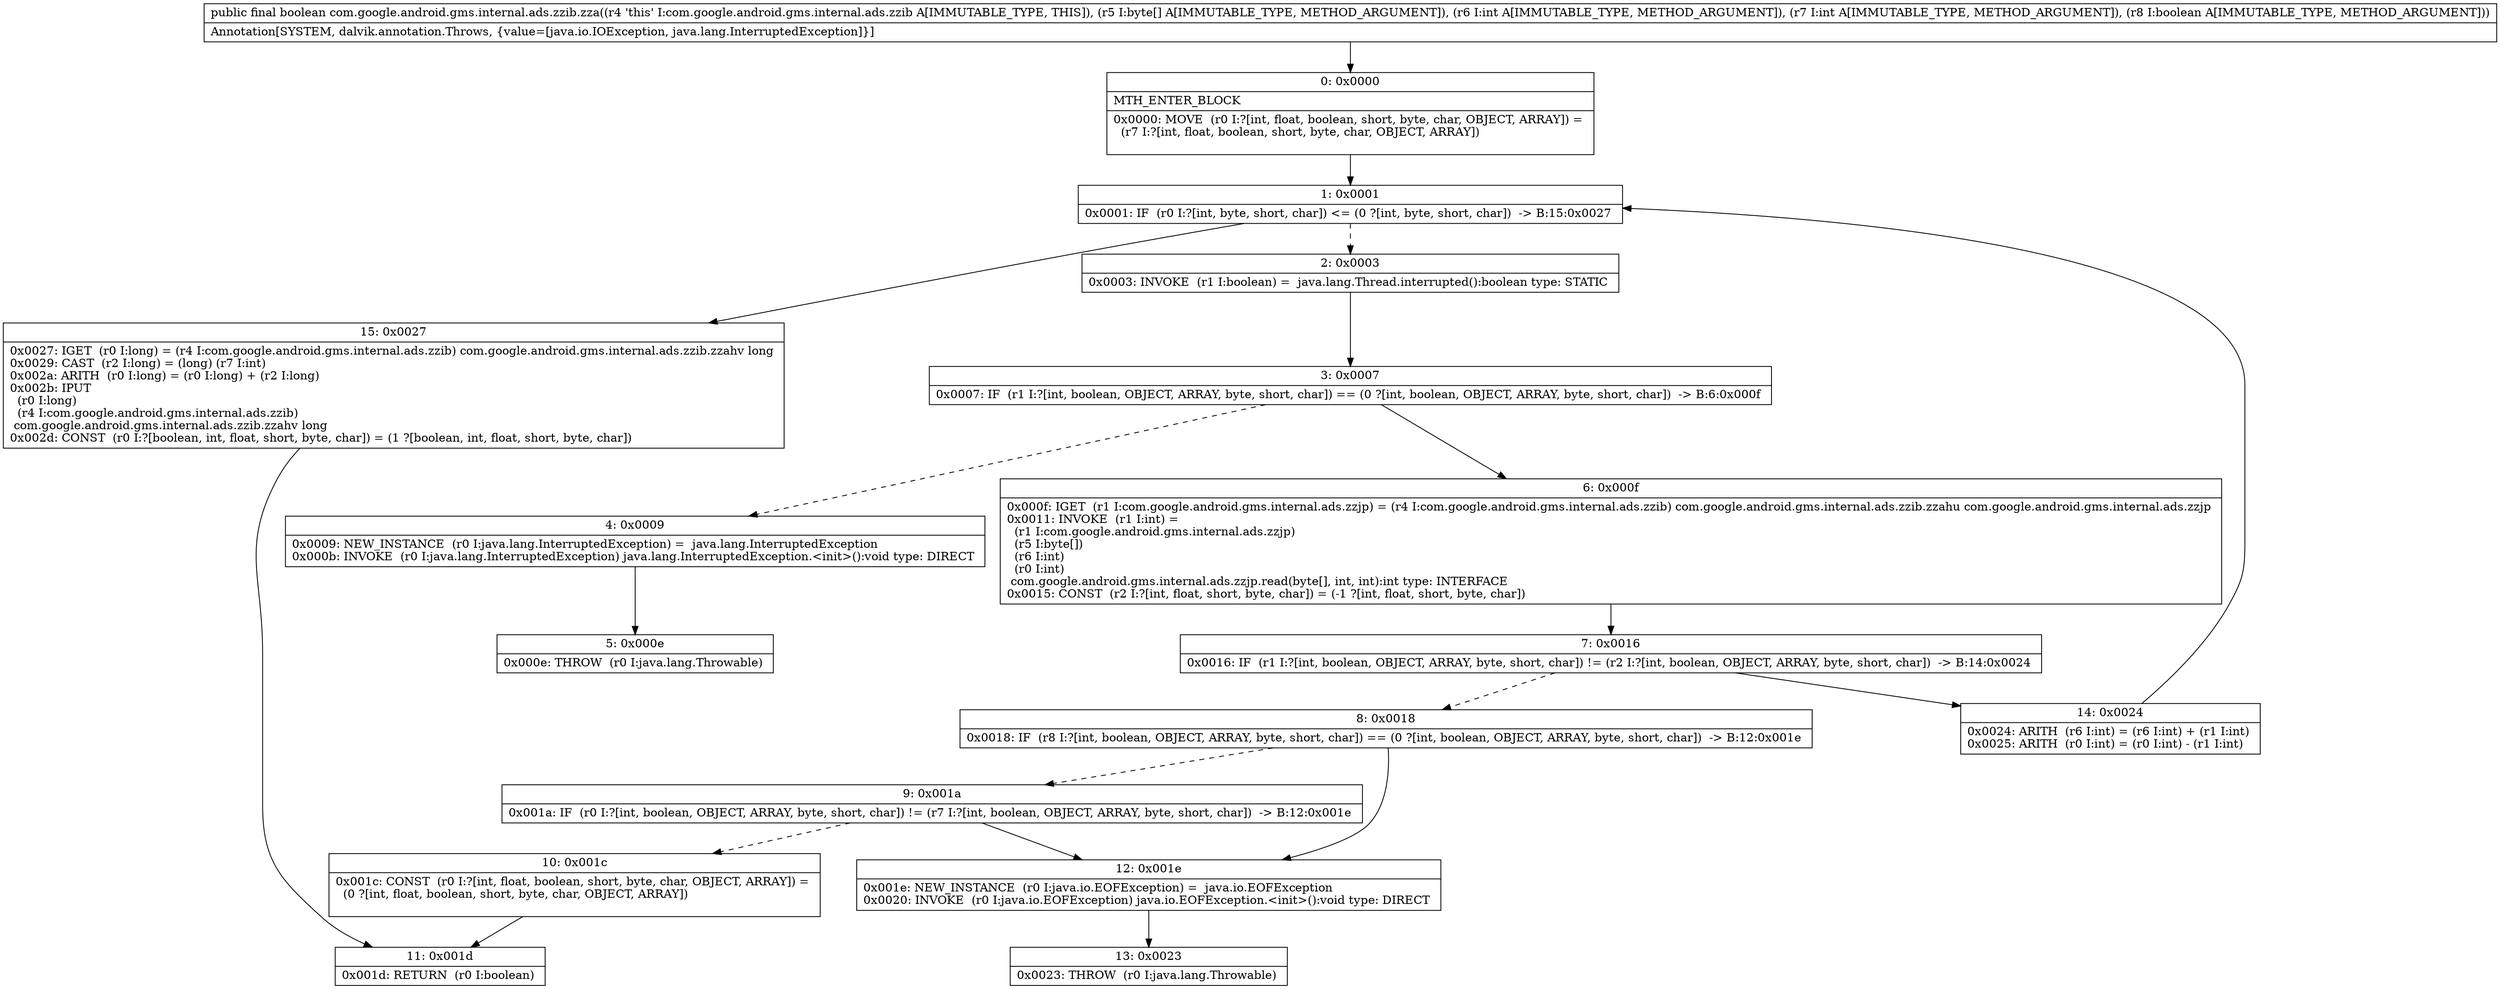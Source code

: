 digraph "CFG forcom.google.android.gms.internal.ads.zzib.zza([BIIZ)Z" {
Node_0 [shape=record,label="{0\:\ 0x0000|MTH_ENTER_BLOCK\l|0x0000: MOVE  (r0 I:?[int, float, boolean, short, byte, char, OBJECT, ARRAY]) = \l  (r7 I:?[int, float, boolean, short, byte, char, OBJECT, ARRAY])\l \l}"];
Node_1 [shape=record,label="{1\:\ 0x0001|0x0001: IF  (r0 I:?[int, byte, short, char]) \<= (0 ?[int, byte, short, char])  \-\> B:15:0x0027 \l}"];
Node_2 [shape=record,label="{2\:\ 0x0003|0x0003: INVOKE  (r1 I:boolean) =  java.lang.Thread.interrupted():boolean type: STATIC \l}"];
Node_3 [shape=record,label="{3\:\ 0x0007|0x0007: IF  (r1 I:?[int, boolean, OBJECT, ARRAY, byte, short, char]) == (0 ?[int, boolean, OBJECT, ARRAY, byte, short, char])  \-\> B:6:0x000f \l}"];
Node_4 [shape=record,label="{4\:\ 0x0009|0x0009: NEW_INSTANCE  (r0 I:java.lang.InterruptedException) =  java.lang.InterruptedException \l0x000b: INVOKE  (r0 I:java.lang.InterruptedException) java.lang.InterruptedException.\<init\>():void type: DIRECT \l}"];
Node_5 [shape=record,label="{5\:\ 0x000e|0x000e: THROW  (r0 I:java.lang.Throwable) \l}"];
Node_6 [shape=record,label="{6\:\ 0x000f|0x000f: IGET  (r1 I:com.google.android.gms.internal.ads.zzjp) = (r4 I:com.google.android.gms.internal.ads.zzib) com.google.android.gms.internal.ads.zzib.zzahu com.google.android.gms.internal.ads.zzjp \l0x0011: INVOKE  (r1 I:int) = \l  (r1 I:com.google.android.gms.internal.ads.zzjp)\l  (r5 I:byte[])\l  (r6 I:int)\l  (r0 I:int)\l com.google.android.gms.internal.ads.zzjp.read(byte[], int, int):int type: INTERFACE \l0x0015: CONST  (r2 I:?[int, float, short, byte, char]) = (\-1 ?[int, float, short, byte, char]) \l}"];
Node_7 [shape=record,label="{7\:\ 0x0016|0x0016: IF  (r1 I:?[int, boolean, OBJECT, ARRAY, byte, short, char]) != (r2 I:?[int, boolean, OBJECT, ARRAY, byte, short, char])  \-\> B:14:0x0024 \l}"];
Node_8 [shape=record,label="{8\:\ 0x0018|0x0018: IF  (r8 I:?[int, boolean, OBJECT, ARRAY, byte, short, char]) == (0 ?[int, boolean, OBJECT, ARRAY, byte, short, char])  \-\> B:12:0x001e \l}"];
Node_9 [shape=record,label="{9\:\ 0x001a|0x001a: IF  (r0 I:?[int, boolean, OBJECT, ARRAY, byte, short, char]) != (r7 I:?[int, boolean, OBJECT, ARRAY, byte, short, char])  \-\> B:12:0x001e \l}"];
Node_10 [shape=record,label="{10\:\ 0x001c|0x001c: CONST  (r0 I:?[int, float, boolean, short, byte, char, OBJECT, ARRAY]) = \l  (0 ?[int, float, boolean, short, byte, char, OBJECT, ARRAY])\l \l}"];
Node_11 [shape=record,label="{11\:\ 0x001d|0x001d: RETURN  (r0 I:boolean) \l}"];
Node_12 [shape=record,label="{12\:\ 0x001e|0x001e: NEW_INSTANCE  (r0 I:java.io.EOFException) =  java.io.EOFException \l0x0020: INVOKE  (r0 I:java.io.EOFException) java.io.EOFException.\<init\>():void type: DIRECT \l}"];
Node_13 [shape=record,label="{13\:\ 0x0023|0x0023: THROW  (r0 I:java.lang.Throwable) \l}"];
Node_14 [shape=record,label="{14\:\ 0x0024|0x0024: ARITH  (r6 I:int) = (r6 I:int) + (r1 I:int) \l0x0025: ARITH  (r0 I:int) = (r0 I:int) \- (r1 I:int) \l}"];
Node_15 [shape=record,label="{15\:\ 0x0027|0x0027: IGET  (r0 I:long) = (r4 I:com.google.android.gms.internal.ads.zzib) com.google.android.gms.internal.ads.zzib.zzahv long \l0x0029: CAST  (r2 I:long) = (long) (r7 I:int) \l0x002a: ARITH  (r0 I:long) = (r0 I:long) + (r2 I:long) \l0x002b: IPUT  \l  (r0 I:long)\l  (r4 I:com.google.android.gms.internal.ads.zzib)\l com.google.android.gms.internal.ads.zzib.zzahv long \l0x002d: CONST  (r0 I:?[boolean, int, float, short, byte, char]) = (1 ?[boolean, int, float, short, byte, char]) \l}"];
MethodNode[shape=record,label="{public final boolean com.google.android.gms.internal.ads.zzib.zza((r4 'this' I:com.google.android.gms.internal.ads.zzib A[IMMUTABLE_TYPE, THIS]), (r5 I:byte[] A[IMMUTABLE_TYPE, METHOD_ARGUMENT]), (r6 I:int A[IMMUTABLE_TYPE, METHOD_ARGUMENT]), (r7 I:int A[IMMUTABLE_TYPE, METHOD_ARGUMENT]), (r8 I:boolean A[IMMUTABLE_TYPE, METHOD_ARGUMENT]))  | Annotation[SYSTEM, dalvik.annotation.Throws, \{value=[java.io.IOException, java.lang.InterruptedException]\}]\l}"];
MethodNode -> Node_0;
Node_0 -> Node_1;
Node_1 -> Node_2[style=dashed];
Node_1 -> Node_15;
Node_2 -> Node_3;
Node_3 -> Node_4[style=dashed];
Node_3 -> Node_6;
Node_4 -> Node_5;
Node_6 -> Node_7;
Node_7 -> Node_8[style=dashed];
Node_7 -> Node_14;
Node_8 -> Node_9[style=dashed];
Node_8 -> Node_12;
Node_9 -> Node_10[style=dashed];
Node_9 -> Node_12;
Node_10 -> Node_11;
Node_12 -> Node_13;
Node_14 -> Node_1;
Node_15 -> Node_11;
}

